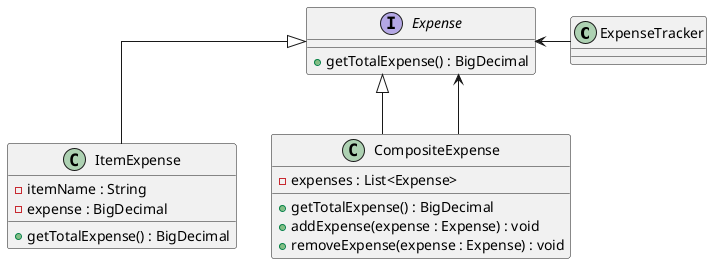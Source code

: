 @startuml

skinparam linetype ortho

class ExpenseTracker

interface Expense {
  + getTotalExpense() : BigDecimal
}

class ItemExpense {
  - itemName : String
  - expense : BigDecimal
  + getTotalExpense() : BigDecimal
}

class CompositeExpense {
  - expenses : List<Expense>
  + getTotalExpense() : BigDecimal
  + addExpense(expense : Expense) : void
  + removeExpense(expense : Expense) : void
}

ItemExpense -up-|> Expense
CompositeExpense -up-|> Expense
CompositeExpense -up-> Expense
ExpenseTracker -left-> Expense

@enduml